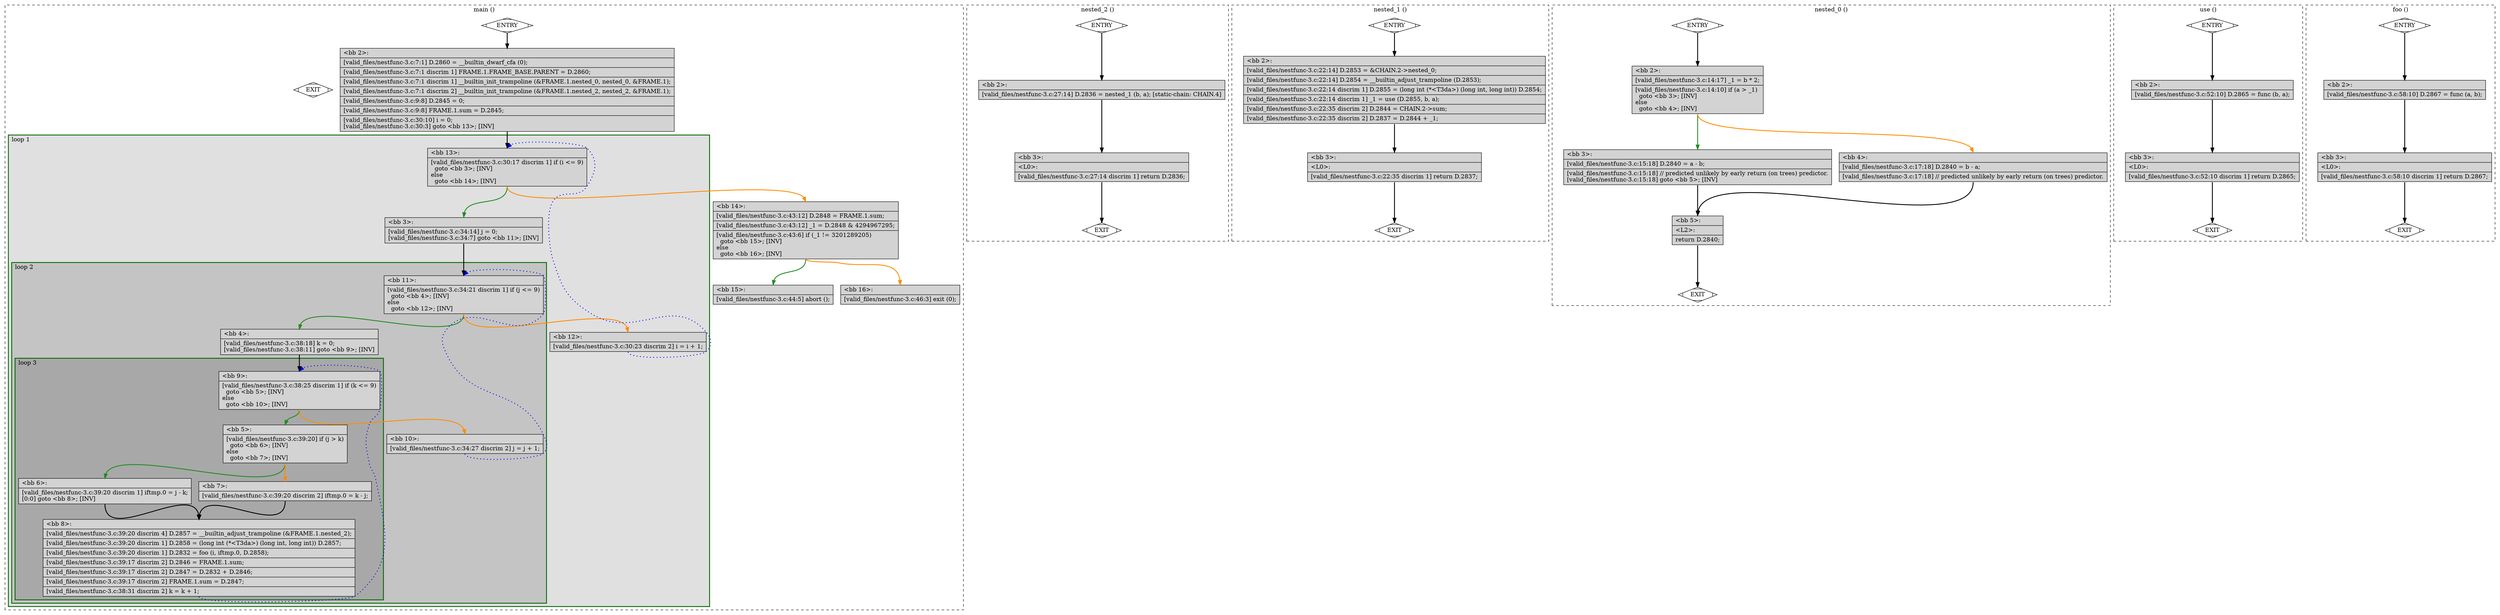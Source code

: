 digraph "a-nestfunc-3.c.015t.cfg" {
overlap=false;
subgraph "cluster_main" {
	style="dashed";
	color="black";
	label="main ()";
	subgraph cluster_0_1 {
	style="filled";
	color="darkgreen";
	fillcolor="grey88";
	label="loop 1";
	labeljust=l;
	penwidth=2;
	subgraph cluster_0_2 {
	style="filled";
	color="darkgreen";
	fillcolor="grey77";
	label="loop 2";
	labeljust=l;
	penwidth=2;
	subgraph cluster_0_3 {
	style="filled";
	color="darkgreen";
	fillcolor="grey66";
	label="loop 3";
	labeljust=l;
	penwidth=2;
	fn_0_basic_block_9 [shape=record,style=filled,fillcolor=lightgrey,label="{\<bb\ 9\>:\l\
|[valid_files/nestfunc-3.c:38:25\ discrim\ 1]\ if\ (k\ \<=\ 9)\l\
\ \ goto\ \<bb\ 5\>;\ [INV]\l\
else\l\
\ \ goto\ \<bb\ 10\>;\ [INV]\l\
}"];

	fn_0_basic_block_5 [shape=record,style=filled,fillcolor=lightgrey,label="{\<bb\ 5\>:\l\
|[valid_files/nestfunc-3.c:39:20]\ if\ (j\ \>\ k)\l\
\ \ goto\ \<bb\ 6\>;\ [INV]\l\
else\l\
\ \ goto\ \<bb\ 7\>;\ [INV]\l\
}"];

	fn_0_basic_block_6 [shape=record,style=filled,fillcolor=lightgrey,label="{\<bb\ 6\>:\l\
|[valid_files/nestfunc-3.c:39:20\ discrim\ 1]\ iftmp.0\ =\ j\ -\ k;\l\
[0:0]\ goto\ \<bb\ 8\>;\ [INV]\l\
}"];

	fn_0_basic_block_7 [shape=record,style=filled,fillcolor=lightgrey,label="{\<bb\ 7\>:\l\
|[valid_files/nestfunc-3.c:39:20\ discrim\ 2]\ iftmp.0\ =\ k\ -\ j;\l\
}"];

	fn_0_basic_block_8 [shape=record,style=filled,fillcolor=lightgrey,label="{\<bb\ 8\>:\l\
|[valid_files/nestfunc-3.c:39:20\ discrim\ 4]\ D.2857\ =\ __builtin_adjust_trampoline\ (&FRAME.1.nested_2);\l\
|[valid_files/nestfunc-3.c:39:20\ discrim\ 1]\ D.2858\ =\ (long\ int\ (*\<T3da\>)\ (long\ int,\ long\ int))\ D.2857;\l\
|[valid_files/nestfunc-3.c:39:20\ discrim\ 1]\ D.2832\ =\ foo\ (i,\ iftmp.0,\ D.2858);\l\
|[valid_files/nestfunc-3.c:39:17\ discrim\ 2]\ D.2846\ =\ FRAME.1.sum;\l\
|[valid_files/nestfunc-3.c:39:17\ discrim\ 2]\ D.2847\ =\ D.2832\ +\ D.2846;\l\
|[valid_files/nestfunc-3.c:39:17\ discrim\ 2]\ FRAME.1.sum\ =\ D.2847;\l\
|[valid_files/nestfunc-3.c:38:31\ discrim\ 2]\ k\ =\ k\ +\ 1;\l\
}"];

	}
	fn_0_basic_block_11 [shape=record,style=filled,fillcolor=lightgrey,label="{\<bb\ 11\>:\l\
|[valid_files/nestfunc-3.c:34:21\ discrim\ 1]\ if\ (j\ \<=\ 9)\l\
\ \ goto\ \<bb\ 4\>;\ [INV]\l\
else\l\
\ \ goto\ \<bb\ 12\>;\ [INV]\l\
}"];

	fn_0_basic_block_4 [shape=record,style=filled,fillcolor=lightgrey,label="{\<bb\ 4\>:\l\
|[valid_files/nestfunc-3.c:38:18]\ k\ =\ 0;\l\
[valid_files/nestfunc-3.c:38:11]\ goto\ \<bb\ 9\>;\ [INV]\l\
}"];

	fn_0_basic_block_10 [shape=record,style=filled,fillcolor=lightgrey,label="{\<bb\ 10\>:\l\
|[valid_files/nestfunc-3.c:34:27\ discrim\ 2]\ j\ =\ j\ +\ 1;\l\
}"];

	}
	fn_0_basic_block_13 [shape=record,style=filled,fillcolor=lightgrey,label="{\<bb\ 13\>:\l\
|[valid_files/nestfunc-3.c:30:17\ discrim\ 1]\ if\ (i\ \<=\ 9)\l\
\ \ goto\ \<bb\ 3\>;\ [INV]\l\
else\l\
\ \ goto\ \<bb\ 14\>;\ [INV]\l\
}"];

	fn_0_basic_block_3 [shape=record,style=filled,fillcolor=lightgrey,label="{\<bb\ 3\>:\l\
|[valid_files/nestfunc-3.c:34:14]\ j\ =\ 0;\l\
[valid_files/nestfunc-3.c:34:7]\ goto\ \<bb\ 11\>;\ [INV]\l\
}"];

	fn_0_basic_block_12 [shape=record,style=filled,fillcolor=lightgrey,label="{\<bb\ 12\>:\l\
|[valid_files/nestfunc-3.c:30:23\ discrim\ 2]\ i\ =\ i\ +\ 1;\l\
}"];

	}
	fn_0_basic_block_0 [shape=Mdiamond,style=filled,fillcolor=white,label="ENTRY"];

	fn_0_basic_block_1 [shape=Mdiamond,style=filled,fillcolor=white,label="EXIT"];

	fn_0_basic_block_2 [shape=record,style=filled,fillcolor=lightgrey,label="{\<bb\ 2\>:\l\
|[valid_files/nestfunc-3.c:7:1]\ D.2860\ =\ __builtin_dwarf_cfa\ (0);\l\
|[valid_files/nestfunc-3.c:7:1\ discrim\ 1]\ FRAME.1.FRAME_BASE.PARENT\ =\ D.2860;\l\
|[valid_files/nestfunc-3.c:7:1\ discrim\ 1]\ __builtin_init_trampoline\ (&FRAME.1.nested_0,\ nested_0,\ &FRAME.1);\l\
|[valid_files/nestfunc-3.c:7:1\ discrim\ 2]\ __builtin_init_trampoline\ (&FRAME.1.nested_2,\ nested_2,\ &FRAME.1);\l\
|[valid_files/nestfunc-3.c:9:8]\ D.2845\ =\ 0;\l\
|[valid_files/nestfunc-3.c:9:8]\ FRAME.1.sum\ =\ D.2845;\l\
|[valid_files/nestfunc-3.c:30:10]\ i\ =\ 0;\l\
[valid_files/nestfunc-3.c:30:3]\ goto\ \<bb\ 13\>;\ [INV]\l\
}"];

	fn_0_basic_block_14 [shape=record,style=filled,fillcolor=lightgrey,label="{\<bb\ 14\>:\l\
|[valid_files/nestfunc-3.c:43:12]\ D.2848\ =\ FRAME.1.sum;\l\
|[valid_files/nestfunc-3.c:43:12]\ _1\ =\ D.2848\ &\ 4294967295;\l\
|[valid_files/nestfunc-3.c:43:6]\ if\ (_1\ !=\ 3201289205)\l\
\ \ goto\ \<bb\ 15\>;\ [INV]\l\
else\l\
\ \ goto\ \<bb\ 16\>;\ [INV]\l\
}"];

	fn_0_basic_block_15 [shape=record,style=filled,fillcolor=lightgrey,label="{\<bb\ 15\>:\l\
|[valid_files/nestfunc-3.c:44:5]\ abort\ ();\l\
}"];

	fn_0_basic_block_16 [shape=record,style=filled,fillcolor=lightgrey,label="{\<bb\ 16\>:\l\
|[valid_files/nestfunc-3.c:46:3]\ exit\ (0);\l\
}"];

	fn_0_basic_block_0:s -> fn_0_basic_block_2:n [style="solid,bold",color=black,weight=100,constraint=true];
	fn_0_basic_block_2:s -> fn_0_basic_block_13:n [style="solid,bold",color=black,weight=100,constraint=true];
	fn_0_basic_block_3:s -> fn_0_basic_block_11:n [style="solid,bold",color=black,weight=100,constraint=true];
	fn_0_basic_block_4:s -> fn_0_basic_block_9:n [style="solid,bold",color=black,weight=100,constraint=true];
	fn_0_basic_block_5:s -> fn_0_basic_block_6:n [style="solid,bold",color=forestgreen,weight=10,constraint=true];
	fn_0_basic_block_5:s -> fn_0_basic_block_7:n [style="solid,bold",color=darkorange,weight=10,constraint=true];
	fn_0_basic_block_6:s -> fn_0_basic_block_8:n [style="solid,bold",color=black,weight=100,constraint=true];
	fn_0_basic_block_7:s -> fn_0_basic_block_8:n [style="solid,bold",color=black,weight=100,constraint=true];
	fn_0_basic_block_8:s -> fn_0_basic_block_9:n [style="dotted,bold",color=blue,weight=10,constraint=false];
	fn_0_basic_block_9:s -> fn_0_basic_block_5:n [style="solid,bold",color=forestgreen,weight=10,constraint=true];
	fn_0_basic_block_9:s -> fn_0_basic_block_10:n [style="solid,bold",color=darkorange,weight=10,constraint=true];
	fn_0_basic_block_10:s -> fn_0_basic_block_11:n [style="dotted,bold",color=blue,weight=10,constraint=false];
	fn_0_basic_block_11:s -> fn_0_basic_block_4:n [style="solid,bold",color=forestgreen,weight=10,constraint=true];
	fn_0_basic_block_11:s -> fn_0_basic_block_12:n [style="solid,bold",color=darkorange,weight=10,constraint=true];
	fn_0_basic_block_12:s -> fn_0_basic_block_13:n [style="dotted,bold",color=blue,weight=10,constraint=false];
	fn_0_basic_block_13:s -> fn_0_basic_block_3:n [style="solid,bold",color=forestgreen,weight=10,constraint=true];
	fn_0_basic_block_13:s -> fn_0_basic_block_14:n [style="solid,bold",color=darkorange,weight=10,constraint=true];
	fn_0_basic_block_14:s -> fn_0_basic_block_15:n [style="solid,bold",color=forestgreen,weight=10,constraint=true];
	fn_0_basic_block_14:s -> fn_0_basic_block_16:n [style="solid,bold",color=darkorange,weight=10,constraint=true];
	fn_0_basic_block_0:s -> fn_0_basic_block_1:n [style="invis",constraint=true];
}
subgraph "cluster_nested_2" {
	style="dashed";
	color="black";
	label="nested_2 ()";
	fn_3_basic_block_0 [shape=Mdiamond,style=filled,fillcolor=white,label="ENTRY"];

	fn_3_basic_block_1 [shape=Mdiamond,style=filled,fillcolor=white,label="EXIT"];

	fn_3_basic_block_2 [shape=record,style=filled,fillcolor=lightgrey,label="{\<bb\ 2\>:\l\
|[valid_files/nestfunc-3.c:27:14]\ D.2836\ =\ nested_1\ (b,\ a);\ [static-chain:\ CHAIN.4]\l\
}"];

	fn_3_basic_block_3 [shape=record,style=filled,fillcolor=lightgrey,label="{\<bb\ 3\>:\l\
|\<L0\>:\l\
|[valid_files/nestfunc-3.c:27:14\ discrim\ 1]\ return\ D.2836;\l\
}"];

	fn_3_basic_block_0:s -> fn_3_basic_block_2:n [style="solid,bold",color=black,weight=100,constraint=true];
	fn_3_basic_block_2:s -> fn_3_basic_block_3:n [style="solid,bold",color=black,weight=100,constraint=true];
	fn_3_basic_block_3:s -> fn_3_basic_block_1:n [style="solid,bold",color=black,weight=10,constraint=true];
	fn_3_basic_block_0:s -> fn_3_basic_block_1:n [style="invis",constraint=true];
}
subgraph "cluster_nested_1" {
	style="dashed";
	color="black";
	label="nested_1 ()";
	fn_2_basic_block_0 [shape=Mdiamond,style=filled,fillcolor=white,label="ENTRY"];

	fn_2_basic_block_1 [shape=Mdiamond,style=filled,fillcolor=white,label="EXIT"];

	fn_2_basic_block_2 [shape=record,style=filled,fillcolor=lightgrey,label="{\<bb\ 2\>:\l\
|[valid_files/nestfunc-3.c:22:14]\ D.2853\ =\ &CHAIN.2-\>nested_0;\l\
|[valid_files/nestfunc-3.c:22:14]\ D.2854\ =\ __builtin_adjust_trampoline\ (D.2853);\l\
|[valid_files/nestfunc-3.c:22:14\ discrim\ 1]\ D.2855\ =\ (long\ int\ (*\<T3da\>)\ (long\ int,\ long\ int))\ D.2854;\l\
|[valid_files/nestfunc-3.c:22:14\ discrim\ 1]\ _1\ =\ use\ (D.2855,\ b,\ a);\l\
|[valid_files/nestfunc-3.c:22:35\ discrim\ 2]\ D.2844\ =\ CHAIN.2-\>sum;\l\
|[valid_files/nestfunc-3.c:22:35\ discrim\ 2]\ D.2837\ =\ D.2844\ +\ _1;\l\
}"];

	fn_2_basic_block_3 [shape=record,style=filled,fillcolor=lightgrey,label="{\<bb\ 3\>:\l\
|\<L0\>:\l\
|[valid_files/nestfunc-3.c:22:35\ discrim\ 1]\ return\ D.2837;\l\
}"];

	fn_2_basic_block_0:s -> fn_2_basic_block_2:n [style="solid,bold",color=black,weight=100,constraint=true];
	fn_2_basic_block_2:s -> fn_2_basic_block_3:n [style="solid,bold",color=black,weight=100,constraint=true];
	fn_2_basic_block_3:s -> fn_2_basic_block_1:n [style="solid,bold",color=black,weight=10,constraint=true];
	fn_2_basic_block_0:s -> fn_2_basic_block_1:n [style="invis",constraint=true];
}
subgraph "cluster_nested_0" {
	style="dashed";
	color="black";
	label="nested_0 ()";
	fn_1_basic_block_0 [shape=Mdiamond,style=filled,fillcolor=white,label="ENTRY"];

	fn_1_basic_block_1 [shape=Mdiamond,style=filled,fillcolor=white,label="EXIT"];

	fn_1_basic_block_2 [shape=record,style=filled,fillcolor=lightgrey,label="{\<bb\ 2\>:\l\
|[valid_files/nestfunc-3.c:14:17]\ _1\ =\ b\ *\ 2;\l\
|[valid_files/nestfunc-3.c:14:10]\ if\ (a\ \>\ _1)\l\
\ \ goto\ \<bb\ 3\>;\ [INV]\l\
else\l\
\ \ goto\ \<bb\ 4\>;\ [INV]\l\
}"];

	fn_1_basic_block_3 [shape=record,style=filled,fillcolor=lightgrey,label="{\<bb\ 3\>:\l\
|[valid_files/nestfunc-3.c:15:18]\ D.2840\ =\ a\ -\ b;\l\
|[valid_files/nestfunc-3.c:15:18]\ //\ predicted\ unlikely\ by\ early\ return\ (on\ trees)\ predictor.\l\
[valid_files/nestfunc-3.c:15:18]\ goto\ \<bb\ 5\>;\ [INV]\l\
}"];

	fn_1_basic_block_4 [shape=record,style=filled,fillcolor=lightgrey,label="{\<bb\ 4\>:\l\
|[valid_files/nestfunc-3.c:17:18]\ D.2840\ =\ b\ -\ a;\l\
|[valid_files/nestfunc-3.c:17:18]\ //\ predicted\ unlikely\ by\ early\ return\ (on\ trees)\ predictor.\l\
}"];

	fn_1_basic_block_5 [shape=record,style=filled,fillcolor=lightgrey,label="{\<bb\ 5\>:\l\
|\<L2\>:\l\
|return\ D.2840;\l\
}"];

	fn_1_basic_block_0:s -> fn_1_basic_block_2:n [style="solid,bold",color=black,weight=100,constraint=true];
	fn_1_basic_block_2:s -> fn_1_basic_block_3:n [style="solid,bold",color=forestgreen,weight=10,constraint=true];
	fn_1_basic_block_2:s -> fn_1_basic_block_4:n [style="solid,bold",color=darkorange,weight=10,constraint=true];
	fn_1_basic_block_3:s -> fn_1_basic_block_5:n [style="solid,bold",color=black,weight=100,constraint=true];
	fn_1_basic_block_4:s -> fn_1_basic_block_5:n [style="solid,bold",color=black,weight=100,constraint=true];
	fn_1_basic_block_5:s -> fn_1_basic_block_1:n [style="solid,bold",color=black,weight=10,constraint=true];
	fn_1_basic_block_0:s -> fn_1_basic_block_1:n [style="invis",constraint=true];
}
subgraph "cluster_use" {
	style="dashed";
	color="black";
	label="use ()";
	fn_4_basic_block_0 [shape=Mdiamond,style=filled,fillcolor=white,label="ENTRY"];

	fn_4_basic_block_1 [shape=Mdiamond,style=filled,fillcolor=white,label="EXIT"];

	fn_4_basic_block_2 [shape=record,style=filled,fillcolor=lightgrey,label="{\<bb\ 2\>:\l\
|[valid_files/nestfunc-3.c:52:10]\ D.2865\ =\ func\ (b,\ a);\l\
}"];

	fn_4_basic_block_3 [shape=record,style=filled,fillcolor=lightgrey,label="{\<bb\ 3\>:\l\
|\<L0\>:\l\
|[valid_files/nestfunc-3.c:52:10\ discrim\ 1]\ return\ D.2865;\l\
}"];

	fn_4_basic_block_0:s -> fn_4_basic_block_2:n [style="solid,bold",color=black,weight=100,constraint=true];
	fn_4_basic_block_2:s -> fn_4_basic_block_3:n [style="solid,bold",color=black,weight=100,constraint=true];
	fn_4_basic_block_3:s -> fn_4_basic_block_1:n [style="solid,bold",color=black,weight=10,constraint=true];
	fn_4_basic_block_0:s -> fn_4_basic_block_1:n [style="invis",constraint=true];
}
subgraph "cluster_foo" {
	style="dashed";
	color="black";
	label="foo ()";
	fn_5_basic_block_0 [shape=Mdiamond,style=filled,fillcolor=white,label="ENTRY"];

	fn_5_basic_block_1 [shape=Mdiamond,style=filled,fillcolor=white,label="EXIT"];

	fn_5_basic_block_2 [shape=record,style=filled,fillcolor=lightgrey,label="{\<bb\ 2\>:\l\
|[valid_files/nestfunc-3.c:58:10]\ D.2867\ =\ func\ (a,\ b);\l\
}"];

	fn_5_basic_block_3 [shape=record,style=filled,fillcolor=lightgrey,label="{\<bb\ 3\>:\l\
|\<L0\>:\l\
|[valid_files/nestfunc-3.c:58:10\ discrim\ 1]\ return\ D.2867;\l\
}"];

	fn_5_basic_block_0:s -> fn_5_basic_block_2:n [style="solid,bold",color=black,weight=100,constraint=true];
	fn_5_basic_block_2:s -> fn_5_basic_block_3:n [style="solid,bold",color=black,weight=100,constraint=true];
	fn_5_basic_block_3:s -> fn_5_basic_block_1:n [style="solid,bold",color=black,weight=10,constraint=true];
	fn_5_basic_block_0:s -> fn_5_basic_block_1:n [style="invis",constraint=true];
}
}
